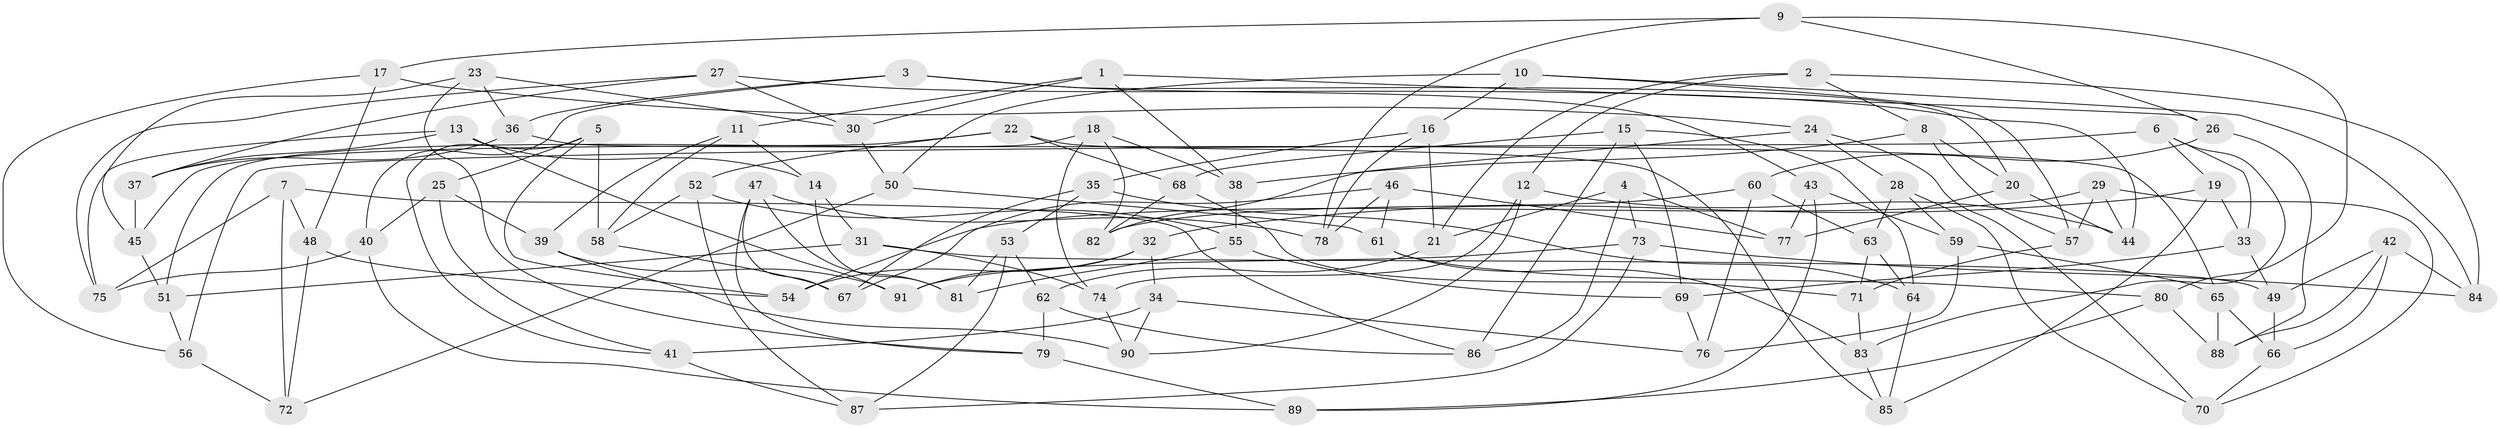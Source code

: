 // Generated by graph-tools (version 1.1) at 2025/16/03/09/25 04:16:34]
// undirected, 91 vertices, 182 edges
graph export_dot {
graph [start="1"]
  node [color=gray90,style=filled];
  1;
  2;
  3;
  4;
  5;
  6;
  7;
  8;
  9;
  10;
  11;
  12;
  13;
  14;
  15;
  16;
  17;
  18;
  19;
  20;
  21;
  22;
  23;
  24;
  25;
  26;
  27;
  28;
  29;
  30;
  31;
  32;
  33;
  34;
  35;
  36;
  37;
  38;
  39;
  40;
  41;
  42;
  43;
  44;
  45;
  46;
  47;
  48;
  49;
  50;
  51;
  52;
  53;
  54;
  55;
  56;
  57;
  58;
  59;
  60;
  61;
  62;
  63;
  64;
  65;
  66;
  67;
  68;
  69;
  70;
  71;
  72;
  73;
  74;
  75;
  76;
  77;
  78;
  79;
  80;
  81;
  82;
  83;
  84;
  85;
  86;
  87;
  88;
  89;
  90;
  91;
  1 -- 38;
  1 -- 26;
  1 -- 11;
  1 -- 30;
  2 -- 12;
  2 -- 8;
  2 -- 21;
  2 -- 84;
  3 -- 40;
  3 -- 20;
  3 -- 36;
  3 -- 43;
  4 -- 21;
  4 -- 86;
  4 -- 73;
  4 -- 77;
  5 -- 41;
  5 -- 25;
  5 -- 58;
  5 -- 54;
  6 -- 83;
  6 -- 19;
  6 -- 56;
  6 -- 33;
  7 -- 48;
  7 -- 86;
  7 -- 72;
  7 -- 75;
  8 -- 57;
  8 -- 20;
  8 -- 38;
  9 -- 80;
  9 -- 78;
  9 -- 26;
  9 -- 17;
  10 -- 57;
  10 -- 50;
  10 -- 84;
  10 -- 16;
  11 -- 58;
  11 -- 14;
  11 -- 39;
  12 -- 90;
  12 -- 44;
  12 -- 74;
  13 -- 75;
  13 -- 37;
  13 -- 91;
  13 -- 14;
  14 -- 81;
  14 -- 31;
  15 -- 64;
  15 -- 69;
  15 -- 86;
  15 -- 68;
  16 -- 78;
  16 -- 21;
  16 -- 35;
  17 -- 48;
  17 -- 56;
  17 -- 24;
  18 -- 74;
  18 -- 51;
  18 -- 82;
  18 -- 38;
  19 -- 85;
  19 -- 33;
  19 -- 32;
  20 -- 44;
  20 -- 77;
  21 -- 62;
  22 -- 52;
  22 -- 85;
  22 -- 68;
  22 -- 45;
  23 -- 30;
  23 -- 79;
  23 -- 45;
  23 -- 36;
  24 -- 28;
  24 -- 82;
  24 -- 70;
  25 -- 41;
  25 -- 39;
  25 -- 40;
  26 -- 60;
  26 -- 88;
  27 -- 44;
  27 -- 37;
  27 -- 75;
  27 -- 30;
  28 -- 63;
  28 -- 70;
  28 -- 59;
  29 -- 70;
  29 -- 54;
  29 -- 57;
  29 -- 44;
  30 -- 50;
  31 -- 51;
  31 -- 49;
  31 -- 74;
  32 -- 54;
  32 -- 91;
  32 -- 34;
  33 -- 69;
  33 -- 49;
  34 -- 90;
  34 -- 76;
  34 -- 41;
  35 -- 53;
  35 -- 67;
  35 -- 64;
  36 -- 65;
  36 -- 37;
  37 -- 45;
  38 -- 55;
  39 -- 91;
  39 -- 90;
  40 -- 75;
  40 -- 89;
  41 -- 87;
  42 -- 84;
  42 -- 88;
  42 -- 49;
  42 -- 66;
  43 -- 77;
  43 -- 59;
  43 -- 89;
  45 -- 51;
  46 -- 67;
  46 -- 78;
  46 -- 61;
  46 -- 77;
  47 -- 81;
  47 -- 79;
  47 -- 78;
  47 -- 67;
  48 -- 72;
  48 -- 54;
  49 -- 66;
  50 -- 61;
  50 -- 72;
  51 -- 56;
  52 -- 55;
  52 -- 87;
  52 -- 58;
  53 -- 62;
  53 -- 87;
  53 -- 81;
  55 -- 69;
  55 -- 81;
  56 -- 72;
  57 -- 71;
  58 -- 67;
  59 -- 76;
  59 -- 65;
  60 -- 82;
  60 -- 63;
  60 -- 76;
  61 -- 80;
  61 -- 83;
  62 -- 86;
  62 -- 79;
  63 -- 71;
  63 -- 64;
  64 -- 85;
  65 -- 88;
  65 -- 66;
  66 -- 70;
  68 -- 82;
  68 -- 71;
  69 -- 76;
  71 -- 83;
  73 -- 87;
  73 -- 91;
  73 -- 84;
  74 -- 90;
  79 -- 89;
  80 -- 89;
  80 -- 88;
  83 -- 85;
}
